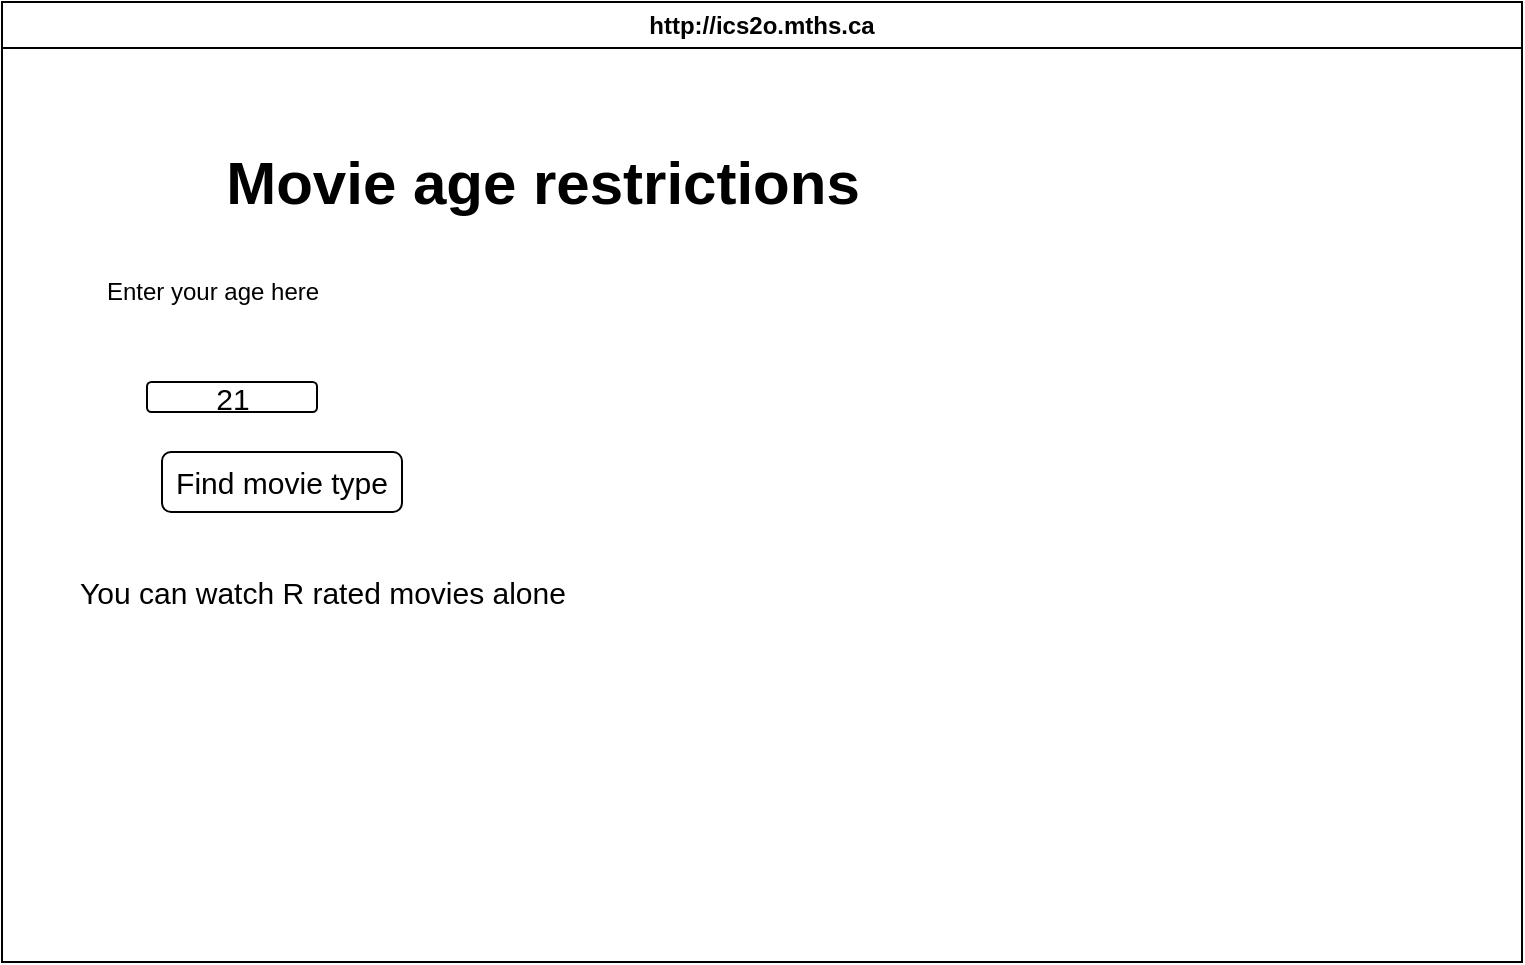 <mxfile>
    <diagram id="HIP3nbAZw_EuaXWnEj3U" name="Page-1">
        <mxGraphModel dx="1936" dy="692" grid="1" gridSize="10" guides="1" tooltips="1" connect="1" arrows="1" fold="1" page="1" pageScale="1" pageWidth="850" pageHeight="1100" math="0" shadow="0">
            <root>
                <mxCell id="0"/>
                <mxCell id="1" parent="0"/>
                <mxCell id="7" value="http://ics2o.mths.ca" style="swimlane;whiteSpace=wrap;html=1;" parent="1" vertex="1">
                    <mxGeometry x="-10" y="45" width="760" height="480" as="geometry"/>
                </mxCell>
                <mxCell id="8" value="&lt;h1&gt;Movie age restrictions&lt;/h1&gt;" style="text;html=1;align=center;verticalAlign=middle;resizable=0;points=[];autosize=1;strokeColor=none;fillColor=none;fontSize=15;" vertex="1" parent="1">
                    <mxGeometry x="90" y="90" width="340" height="90" as="geometry"/>
                </mxCell>
                <mxCell id="9" value="Find movie type" style="rounded=1;whiteSpace=wrap;html=1;fontSize=15;" vertex="1" parent="1">
                    <mxGeometry x="70" y="270" width="120" height="30" as="geometry"/>
                </mxCell>
                <mxCell id="10" value="You can watch R rated movies alone" style="text;html=1;align=center;verticalAlign=middle;resizable=0;points=[];autosize=1;strokeColor=none;fillColor=none;fontSize=15;" vertex="1" parent="1">
                    <mxGeometry x="20" y="325" width="260" height="30" as="geometry"/>
                </mxCell>
                <mxCell id="11" value="21" style="rounded=1;whiteSpace=wrap;html=1;fontSize=15;" vertex="1" parent="1">
                    <mxGeometry x="62.5" y="235" width="85" height="15" as="geometry"/>
                </mxCell>
                <mxCell id="13" value="Enter your age here" style="text;html=1;align=center;verticalAlign=middle;resizable=0;points=[];autosize=1;strokeColor=none;fillColor=none;" vertex="1" parent="1">
                    <mxGeometry x="30" y="175" width="130" height="30" as="geometry"/>
                </mxCell>
            </root>
        </mxGraphModel>
    </diagram>
</mxfile>